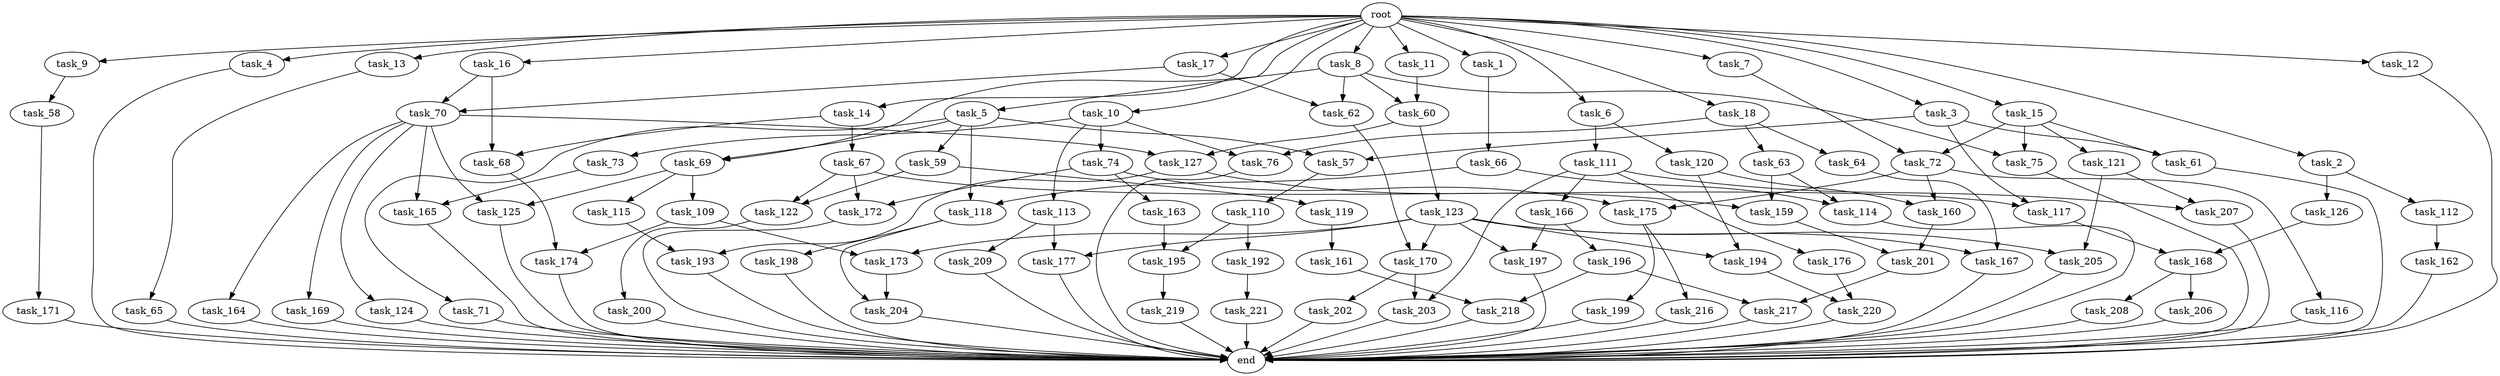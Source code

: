 digraph G {
  task_200 [size="274877906.944000"];
  task_11 [size="2.048000"];
  task_175 [size="2783138807.808000"];
  task_171 [size="1099511627.776000"];
  task_195 [size="1941325217.792000"];
  task_64 [size="1717986918.400000"];
  task_17 [size="2.048000"];
  task_219 [size="274877906.944000"];
  task_217 [size="498216206.336000"];
  task_126 [size="68719476.736000"];
  task_69 [size="2147483648.000000"];
  task_174 [size="1271310319.616000"];
  task_209 [size="1099511627.776000"];
  task_113 [size="429496729.600000"];
  task_199 [size="429496729.600000"];
  task_73 [size="429496729.600000"];
  task_59 [size="1717986918.400000"];
  task_197 [size="2147483648.000000"];
  task_7 [size="2.048000"];
  task_109 [size="274877906.944000"];
  task_67 [size="1391569403.904000"];
  task_122 [size="1374389534.720000"];
  task_192 [size="1099511627.776000"];
  task_177 [size="2817498546.176000"];
  task_205 [size="3109556322.304000"];
  task_216 [size="429496729.600000"];
  task_115 [size="274877906.944000"];
  task_116 [size="1391569403.904000"];
  task_75 [size="704374636.544000"];
  task_176 [size="429496729.600000"];
  task_206 [size="429496729.600000"];
  task_203 [size="498216206.336000"];
  task_63 [size="1717986918.400000"];
  task_61 [size="893353197.568000"];
  task_119 [size="274877906.944000"];
  task_196 [size="429496729.600000"];
  task_72 [size="1374389534.720000"];
  task_121 [size="274877906.944000"];
  task_112 [size="68719476.736000"];
  task_198 [size="1391569403.904000"];
  task_202 [size="68719476.736000"];
  task_170 [size="3109556322.304000"];
  task_57 [size="2336462209.024000"];
  task_14 [size="2.048000"];
  task_62 [size="1271310319.616000"];
  task_125 [size="343597383.680000"];
  task_127 [size="1786706395.136000"];
  task_207 [size="1821066133.504000"];
  task_9 [size="2.048000"];
  task_58 [size="1099511627.776000"];
  task_164 [size="68719476.736000"];
  end [size="0.000000"];
  root [size="0.000000"];
  task_161 [size="154618822.656000"];
  task_218 [size="137438953.472000"];
  task_165 [size="1168231104.512000"];
  task_4 [size="2.048000"];
  task_70 [size="1941325217.792000"];
  task_65 [size="274877906.944000"];
  task_60 [size="498216206.336000"];
  task_13 [size="2.048000"];
  task_194 [size="3435973836.800000"];
  task_66 [size="1717986918.400000"];
  task_120 [size="274877906.944000"];
  task_5 [size="2.048000"];
  task_169 [size="68719476.736000"];
  task_204 [size="2233382993.920000"];
  task_124 [size="68719476.736000"];
  task_6 [size="2.048000"];
  task_220 [size="704374636.544000"];
  task_172 [size="2491081031.680000"];
  task_16 [size="2.048000"];
  task_201 [size="2147483648.000000"];
  task_3 [size="2.048000"];
  task_117 [size="1717986918.400000"];
  task_15 [size="2.048000"];
  task_166 [size="429496729.600000"];
  task_10 [size="2.048000"];
  task_118 [size="1786706395.136000"];
  task_110 [size="68719476.736000"];
  task_74 [size="429496729.600000"];
  task_173 [size="2147483648.000000"];
  task_221 [size="1099511627.776000"];
  task_160 [size="3109556322.304000"];
  task_1 [size="2.048000"];
  task_208 [size="429496729.600000"];
  task_159 [size="2010044694.528000"];
  task_68 [size="2491081031.680000"];
  task_168 [size="1666447310.848000"];
  task_2 [size="2.048000"];
  task_71 [size="1717986918.400000"];
  task_114 [size="687194767.360000"];
  task_12 [size="2.048000"];
  task_111 [size="274877906.944000"];
  task_167 [size="1786706395.136000"];
  task_163 [size="1391569403.904000"];
  task_8 [size="2.048000"];
  task_123 [size="1717986918.400000"];
  task_18 [size="2.048000"];
  task_193 [size="1821066133.504000"];
  task_162 [size="1099511627.776000"];
  task_76 [size="2147483648.000000"];

  task_200 -> end [size="1.000000"];
  task_11 -> task_60 [size="33554432.000000"];
  task_175 -> task_199 [size="209715200.000000"];
  task_175 -> task_216 [size="209715200.000000"];
  task_171 -> end [size="1.000000"];
  task_195 -> task_219 [size="134217728.000000"];
  task_64 -> task_167 [size="33554432.000000"];
  task_17 -> task_62 [size="411041792.000000"];
  task_17 -> task_70 [size="411041792.000000"];
  task_219 -> end [size="1.000000"];
  task_217 -> end [size="1.000000"];
  task_126 -> task_168 [size="679477248.000000"];
  task_69 -> task_109 [size="134217728.000000"];
  task_69 -> task_125 [size="134217728.000000"];
  task_69 -> task_115 [size="134217728.000000"];
  task_174 -> end [size="1.000000"];
  task_209 -> end [size="1.000000"];
  task_113 -> task_177 [size="536870912.000000"];
  task_113 -> task_209 [size="536870912.000000"];
  task_199 -> end [size="1.000000"];
  task_73 -> task_165 [size="536870912.000000"];
  task_59 -> task_119 [size="134217728.000000"];
  task_59 -> task_122 [size="134217728.000000"];
  task_197 -> end [size="1.000000"];
  task_7 -> task_72 [size="536870912.000000"];
  task_109 -> task_173 [size="209715200.000000"];
  task_109 -> task_174 [size="209715200.000000"];
  task_67 -> task_122 [size="536870912.000000"];
  task_67 -> task_172 [size="536870912.000000"];
  task_67 -> task_117 [size="536870912.000000"];
  task_122 -> task_200 [size="134217728.000000"];
  task_192 -> task_221 [size="536870912.000000"];
  task_177 -> end [size="1.000000"];
  task_205 -> end [size="1.000000"];
  task_216 -> end [size="1.000000"];
  task_115 -> task_193 [size="209715200.000000"];
  task_116 -> end [size="1.000000"];
  task_75 -> end [size="1.000000"];
  task_176 -> task_220 [size="209715200.000000"];
  task_206 -> end [size="1.000000"];
  task_203 -> end [size="1.000000"];
  task_63 -> task_114 [size="301989888.000000"];
  task_63 -> task_159 [size="301989888.000000"];
  task_61 -> end [size="1.000000"];
  task_119 -> task_161 [size="75497472.000000"];
  task_196 -> task_218 [size="33554432.000000"];
  task_196 -> task_217 [size="33554432.000000"];
  task_72 -> task_160 [size="679477248.000000"];
  task_72 -> task_116 [size="679477248.000000"];
  task_72 -> task_175 [size="679477248.000000"];
  task_121 -> task_207 [size="679477248.000000"];
  task_121 -> task_205 [size="679477248.000000"];
  task_112 -> task_162 [size="536870912.000000"];
  task_198 -> end [size="1.000000"];
  task_202 -> end [size="1.000000"];
  task_170 -> task_202 [size="33554432.000000"];
  task_170 -> task_203 [size="33554432.000000"];
  task_57 -> task_110 [size="33554432.000000"];
  task_14 -> task_68 [size="679477248.000000"];
  task_14 -> task_67 [size="679477248.000000"];
  task_62 -> task_170 [size="679477248.000000"];
  task_125 -> end [size="1.000000"];
  task_127 -> task_159 [size="679477248.000000"];
  task_127 -> task_193 [size="679477248.000000"];
  task_207 -> end [size="1.000000"];
  task_9 -> task_58 [size="536870912.000000"];
  task_58 -> task_171 [size="536870912.000000"];
  task_164 -> end [size="1.000000"];
  root -> task_15 [size="1.000000"];
  root -> task_16 [size="1.000000"];
  root -> task_5 [size="1.000000"];
  root -> task_11 [size="1.000000"];
  root -> task_3 [size="1.000000"];
  root -> task_12 [size="1.000000"];
  root -> task_8 [size="1.000000"];
  root -> task_6 [size="1.000000"];
  root -> task_17 [size="1.000000"];
  root -> task_7 [size="1.000000"];
  root -> task_10 [size="1.000000"];
  root -> task_1 [size="1.000000"];
  root -> task_4 [size="1.000000"];
  root -> task_2 [size="1.000000"];
  root -> task_13 [size="1.000000"];
  root -> task_14 [size="1.000000"];
  root -> task_9 [size="1.000000"];
  root -> task_18 [size="1.000000"];
  task_161 -> task_218 [size="33554432.000000"];
  task_218 -> end [size="1.000000"];
  task_165 -> end [size="1.000000"];
  task_4 -> end [size="1.000000"];
  task_70 -> task_124 [size="33554432.000000"];
  task_70 -> task_165 [size="33554432.000000"];
  task_70 -> task_164 [size="33554432.000000"];
  task_70 -> task_169 [size="33554432.000000"];
  task_70 -> task_125 [size="33554432.000000"];
  task_70 -> task_127 [size="33554432.000000"];
  task_65 -> end [size="1.000000"];
  task_60 -> task_123 [size="838860800.000000"];
  task_60 -> task_127 [size="838860800.000000"];
  task_13 -> task_65 [size="134217728.000000"];
  task_194 -> task_220 [size="134217728.000000"];
  task_66 -> task_114 [size="33554432.000000"];
  task_66 -> task_118 [size="33554432.000000"];
  task_120 -> task_160 [size="838860800.000000"];
  task_120 -> task_194 [size="838860800.000000"];
  task_5 -> task_57 [size="838860800.000000"];
  task_5 -> task_59 [size="838860800.000000"];
  task_5 -> task_69 [size="838860800.000000"];
  task_5 -> task_118 [size="838860800.000000"];
  task_5 -> task_71 [size="838860800.000000"];
  task_169 -> end [size="1.000000"];
  task_204 -> end [size="1.000000"];
  task_124 -> end [size="1.000000"];
  task_6 -> task_111 [size="134217728.000000"];
  task_6 -> task_120 [size="134217728.000000"];
  task_220 -> end [size="1.000000"];
  task_172 -> end [size="1.000000"];
  task_16 -> task_68 [size="536870912.000000"];
  task_16 -> task_70 [size="536870912.000000"];
  task_201 -> task_217 [size="209715200.000000"];
  task_3 -> task_61 [size="301989888.000000"];
  task_3 -> task_57 [size="301989888.000000"];
  task_3 -> task_117 [size="301989888.000000"];
  task_117 -> task_168 [size="134217728.000000"];
  task_15 -> task_61 [size="134217728.000000"];
  task_15 -> task_72 [size="134217728.000000"];
  task_15 -> task_121 [size="134217728.000000"];
  task_15 -> task_75 [size="134217728.000000"];
  task_166 -> task_197 [size="209715200.000000"];
  task_166 -> task_196 [size="209715200.000000"];
  task_10 -> task_113 [size="209715200.000000"];
  task_10 -> task_73 [size="209715200.000000"];
  task_10 -> task_76 [size="209715200.000000"];
  task_10 -> task_74 [size="209715200.000000"];
  task_118 -> task_198 [size="679477248.000000"];
  task_118 -> task_204 [size="679477248.000000"];
  task_110 -> task_195 [size="536870912.000000"];
  task_110 -> task_192 [size="536870912.000000"];
  task_74 -> task_163 [size="679477248.000000"];
  task_74 -> task_172 [size="679477248.000000"];
  task_74 -> task_175 [size="679477248.000000"];
  task_173 -> task_204 [size="411041792.000000"];
  task_221 -> end [size="1.000000"];
  task_160 -> task_201 [size="838860800.000000"];
  task_1 -> task_66 [size="838860800.000000"];
  task_208 -> end [size="1.000000"];
  task_159 -> task_201 [size="209715200.000000"];
  task_68 -> task_174 [size="411041792.000000"];
  task_168 -> task_206 [size="209715200.000000"];
  task_168 -> task_208 [size="209715200.000000"];
  task_2 -> task_112 [size="33554432.000000"];
  task_2 -> task_126 [size="33554432.000000"];
  task_71 -> end [size="1.000000"];
  task_114 -> end [size="1.000000"];
  task_12 -> end [size="1.000000"];
  task_111 -> task_207 [size="209715200.000000"];
  task_111 -> task_166 [size="209715200.000000"];
  task_111 -> task_176 [size="209715200.000000"];
  task_111 -> task_203 [size="209715200.000000"];
  task_167 -> end [size="1.000000"];
  task_163 -> task_195 [size="411041792.000000"];
  task_8 -> task_60 [size="209715200.000000"];
  task_8 -> task_69 [size="209715200.000000"];
  task_8 -> task_62 [size="209715200.000000"];
  task_8 -> task_75 [size="209715200.000000"];
  task_123 -> task_173 [size="838860800.000000"];
  task_123 -> task_170 [size="838860800.000000"];
  task_123 -> task_197 [size="838860800.000000"];
  task_123 -> task_205 [size="838860800.000000"];
  task_123 -> task_167 [size="838860800.000000"];
  task_123 -> task_194 [size="838860800.000000"];
  task_123 -> task_177 [size="838860800.000000"];
  task_18 -> task_64 [size="838860800.000000"];
  task_18 -> task_76 [size="838860800.000000"];
  task_18 -> task_63 [size="838860800.000000"];
  task_193 -> end [size="1.000000"];
  task_162 -> end [size="1.000000"];
  task_76 -> end [size="1.000000"];
}
